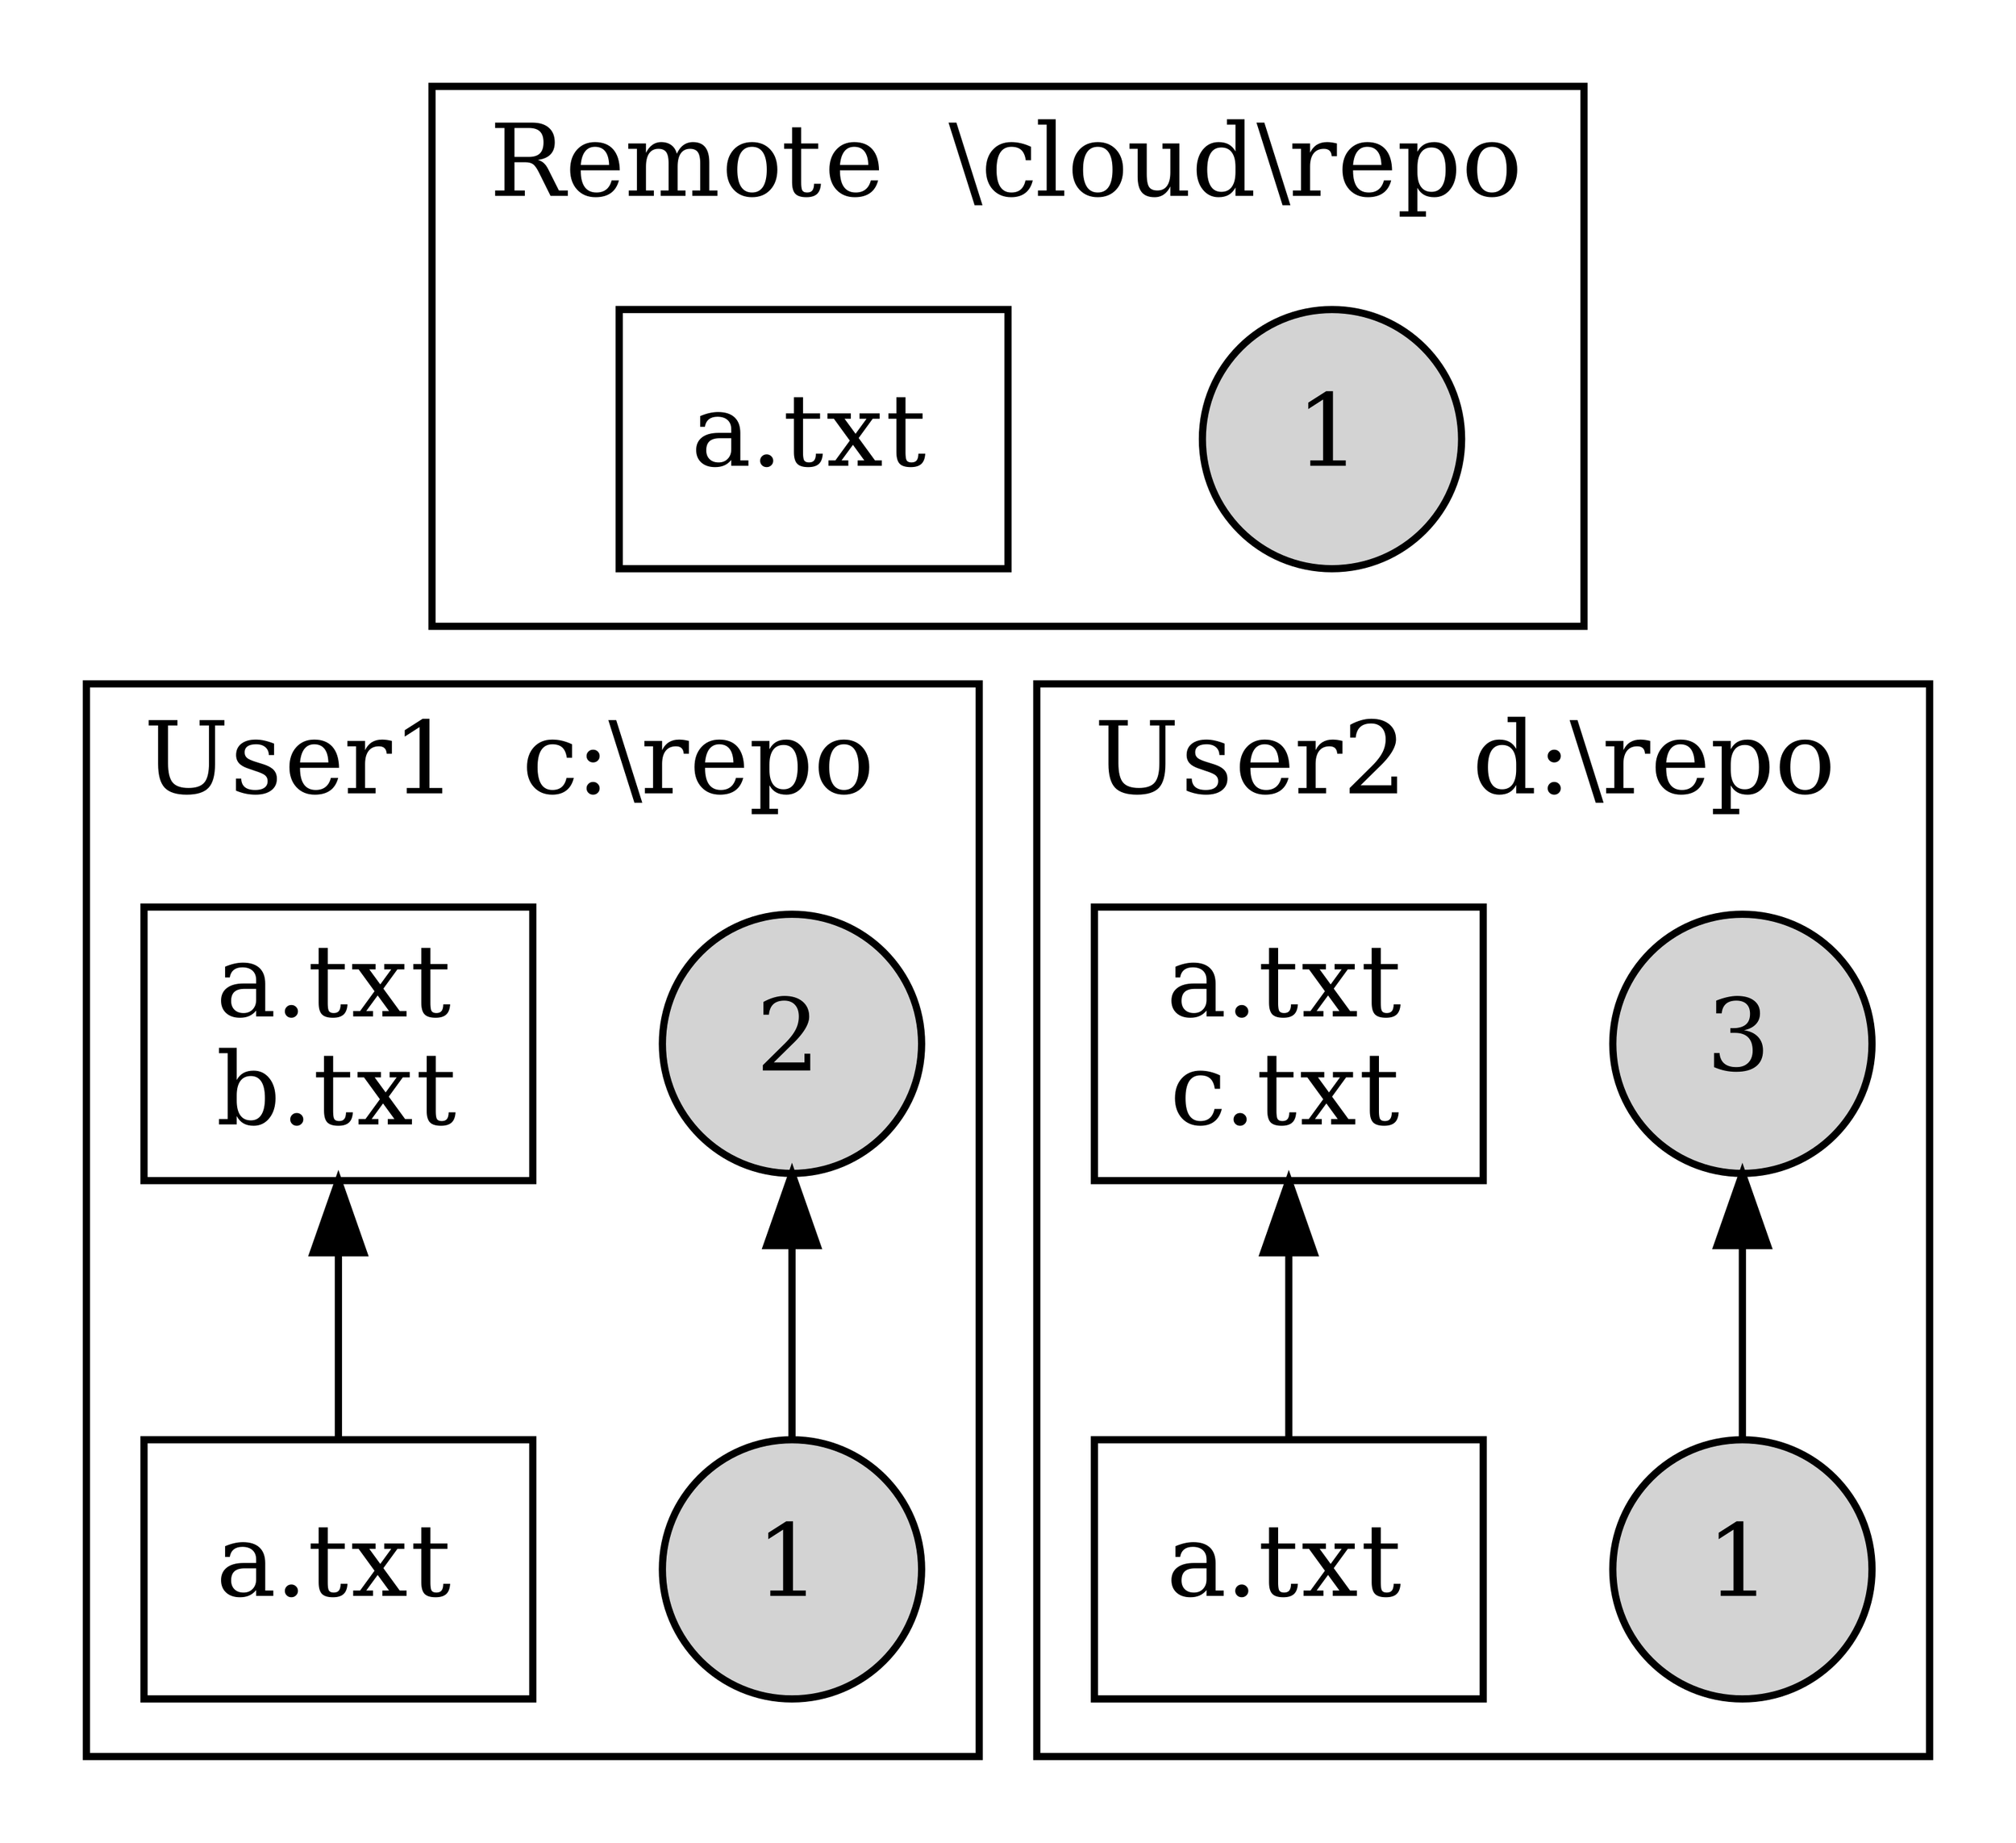 digraph simple {
//    graph [ranksep=".8"];
    rankdir="BT"
//    rotation="10"
    size="20!"
    node [shape=circle]
    cs1 [label="1", style=filled]
    cs11 [label="1", style=filled]
    cs12 [label="1", style=filled]
    cs2 [label="2", style=filled]
    cs3 [label="3", style=filled]
    subgraph cluster_user1 {
        node [shape=box]
        labelloc="b"
        labeljust="l";
        label="User1  c:\\repo"
        fs1 [label="a.txt"];
        fs2 [label="a.txt\nb.txt"];
        fs1 -> fs2
        cs1 -> cs2
    }
    subgraph cluster_user2 {
        node [shape=box]
        labeljust="l";
        labelloc="b"
        label="User2  d:\\repo"
        fs01 [label="a.txt"];
        fs02 [label="a.txt\nc.txt"];
        fs01 -> fs02
        cs11 -> cs3
    }
    subgraph cluster_remote {
        node [shape=box]
        labeljust="l";
        labelloc="b"
        label="Remote  \\cloud\\repo"
        s01 [label="a.txt"];
        cs12
    }
// Just to center the remote repo and space
//    filler [style=invis]
//    filler2 [style=invis]
    cs2 -> cs12 [style=invis]
    cs3 -> cs12 [style=invis]
}
